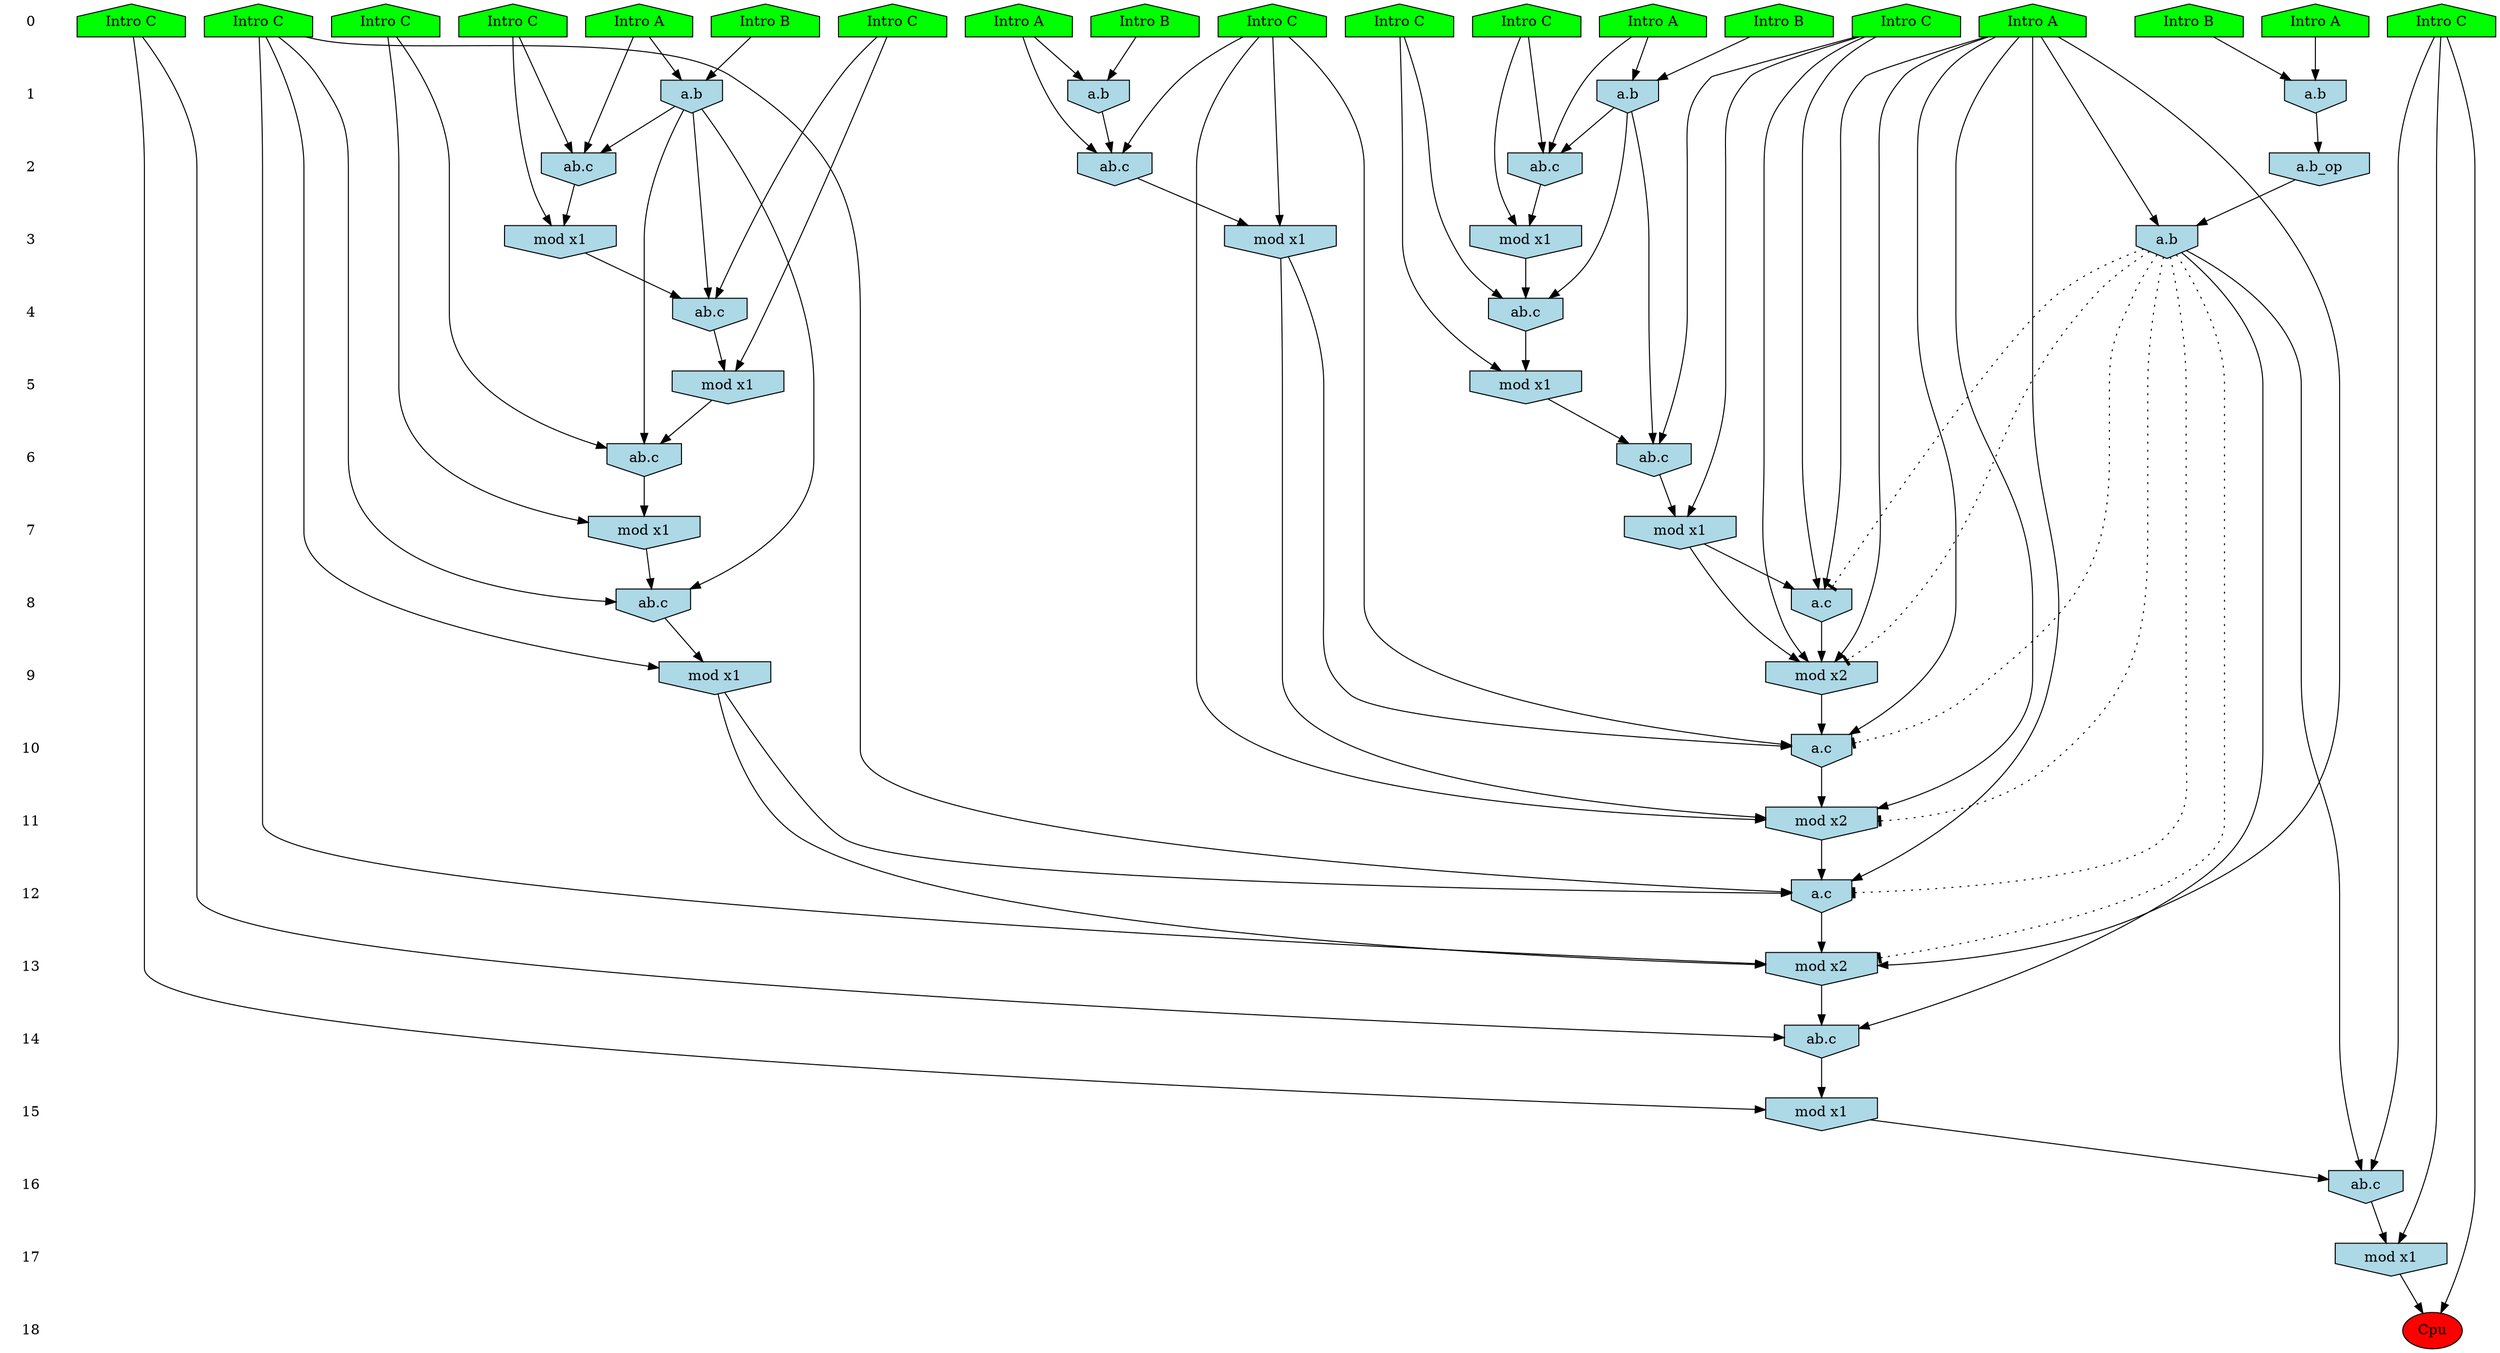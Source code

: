 /* Compression of 1 causal flows obtained in average at 1.325428E+01 t.u */
/* Compressed causal flows were: [2048] */
digraph G{
 ranksep=.5 ; 
{ rank = same ; "0" [shape=plaintext] ; node_1 [label ="Intro A", shape=house, style=filled, fillcolor=green] ;
node_2 [label ="Intro B", shape=house, style=filled, fillcolor=green] ;
node_3 [label ="Intro A", shape=house, style=filled, fillcolor=green] ;
node_4 [label ="Intro A", shape=house, style=filled, fillcolor=green] ;
node_5 [label ="Intro B", shape=house, style=filled, fillcolor=green] ;
node_6 [label ="Intro B", shape=house, style=filled, fillcolor=green] ;
node_7 [label ="Intro B", shape=house, style=filled, fillcolor=green] ;
node_8 [label ="Intro A", shape=house, style=filled, fillcolor=green] ;
node_9 [label ="Intro A", shape=house, style=filled, fillcolor=green] ;
node_10 [label ="Intro C", shape=house, style=filled, fillcolor=green] ;
node_11 [label ="Intro C", shape=house, style=filled, fillcolor=green] ;
node_12 [label ="Intro C", shape=house, style=filled, fillcolor=green] ;
node_13 [label ="Intro C", shape=house, style=filled, fillcolor=green] ;
node_14 [label ="Intro C", shape=house, style=filled, fillcolor=green] ;
node_15 [label ="Intro C", shape=house, style=filled, fillcolor=green] ;
node_16 [label ="Intro C", shape=house, style=filled, fillcolor=green] ;
node_17 [label ="Intro C", shape=house, style=filled, fillcolor=green] ;
node_18 [label ="Intro C", shape=house, style=filled, fillcolor=green] ;
node_19 [label ="Intro C", shape=house, style=filled, fillcolor=green] ;
}
{ rank = same ; "1" [shape=plaintext] ; node_20 [label="a.b", shape=invhouse, style=filled, fillcolor = lightblue] ;
node_21 [label="a.b", shape=invhouse, style=filled, fillcolor = lightblue] ;
node_22 [label="a.b", shape=invhouse, style=filled, fillcolor = lightblue] ;
node_37 [label="a.b", shape=invhouse, style=filled, fillcolor = lightblue] ;
}
{ rank = same ; "2" [shape=plaintext] ; node_23 [label="ab.c", shape=invhouse, style=filled, fillcolor = lightblue] ;
node_25 [label="ab.c", shape=invhouse, style=filled, fillcolor = lightblue] ;
node_27 [label="ab.c", shape=invhouse, style=filled, fillcolor = lightblue] ;
node_46 [label="a.b_op", shape=invhouse, style=filled, fillcolor = lightblue] ;
}
{ rank = same ; "3" [shape=plaintext] ; node_24 [label="mod x1", shape=invhouse, style=filled, fillcolor = lightblue] ;
node_26 [label="mod x1", shape=invhouse, style=filled, fillcolor = lightblue] ;
node_28 [label="mod x1", shape=invhouse, style=filled, fillcolor = lightblue] ;
node_47 [label="a.b", shape=invhouse, style=filled, fillcolor = lightblue] ;
}
{ rank = same ; "4" [shape=plaintext] ; node_29 [label="ab.c", shape=invhouse, style=filled, fillcolor = lightblue] ;
node_30 [label="ab.c", shape=invhouse, style=filled, fillcolor = lightblue] ;
}
{ rank = same ; "5" [shape=plaintext] ; node_31 [label="mod x1", shape=invhouse, style=filled, fillcolor = lightblue] ;
node_34 [label="mod x1", shape=invhouse, style=filled, fillcolor = lightblue] ;
}
{ rank = same ; "6" [shape=plaintext] ; node_32 [label="ab.c", shape=invhouse, style=filled, fillcolor = lightblue] ;
node_36 [label="ab.c", shape=invhouse, style=filled, fillcolor = lightblue] ;
}
{ rank = same ; "7" [shape=plaintext] ; node_33 [label="mod x1", shape=invhouse, style=filled, fillcolor = lightblue] ;
node_39 [label="mod x1", shape=invhouse, style=filled, fillcolor = lightblue] ;
}
{ rank = same ; "8" [shape=plaintext] ; node_35 [label="a.c", shape=invhouse, style=filled, fillcolor = lightblue] ;
node_40 [label="ab.c", shape=invhouse, style=filled, fillcolor = lightblue] ;
}
{ rank = same ; "9" [shape=plaintext] ; node_38 [label="mod x2", shape=invhouse, style=filled, fillcolor = lightblue] ;
node_41 [label="mod x1", shape=invhouse, style=filled, fillcolor = lightblue] ;
}
{ rank = same ; "10" [shape=plaintext] ; node_42 [label="a.c", shape=invhouse, style=filled, fillcolor = lightblue] ;
}
{ rank = same ; "11" [shape=plaintext] ; node_43 [label="mod x2", shape=invhouse, style=filled, fillcolor = lightblue] ;
}
{ rank = same ; "12" [shape=plaintext] ; node_44 [label="a.c", shape=invhouse, style=filled, fillcolor = lightblue] ;
}
{ rank = same ; "13" [shape=plaintext] ; node_45 [label="mod x2", shape=invhouse, style=filled, fillcolor = lightblue] ;
}
{ rank = same ; "14" [shape=plaintext] ; node_48 [label="ab.c", shape=invhouse, style=filled, fillcolor = lightblue] ;
}
{ rank = same ; "15" [shape=plaintext] ; node_49 [label="mod x1", shape=invhouse, style=filled, fillcolor = lightblue] ;
}
{ rank = same ; "16" [shape=plaintext] ; node_50 [label="ab.c", shape=invhouse, style=filled, fillcolor = lightblue] ;
}
{ rank = same ; "17" [shape=plaintext] ; node_51 [label="mod x1", shape=invhouse, style=filled, fillcolor = lightblue] ;
}
{ rank = same ; "18" [shape=plaintext] ; node_52 [label ="Cpu", style=filled, fillcolor=red] ;
}
"0" -> "1" [style="invis"]; 
"1" -> "2" [style="invis"]; 
"2" -> "3" [style="invis"]; 
"3" -> "4" [style="invis"]; 
"4" -> "5" [style="invis"]; 
"5" -> "6" [style="invis"]; 
"6" -> "7" [style="invis"]; 
"7" -> "8" [style="invis"]; 
"8" -> "9" [style="invis"]; 
"9" -> "10" [style="invis"]; 
"10" -> "11" [style="invis"]; 
"11" -> "12" [style="invis"]; 
"12" -> "13" [style="invis"]; 
"13" -> "14" [style="invis"]; 
"14" -> "15" [style="invis"]; 
"15" -> "16" [style="invis"]; 
"16" -> "17" [style="invis"]; 
"17" -> "18" [style="invis"]; 
node_1 -> node_20
node_5 -> node_20
node_3 -> node_21
node_6 -> node_21
node_4 -> node_22
node_7 -> node_22
node_1 -> node_23
node_15 -> node_23
node_20 -> node_23
node_15 -> node_24
node_23 -> node_24
node_3 -> node_25
node_18 -> node_25
node_21 -> node_25
node_18 -> node_26
node_25 -> node_26
node_4 -> node_27
node_17 -> node_27
node_22 -> node_27
node_17 -> node_28
node_27 -> node_28
node_11 -> node_29
node_22 -> node_29
node_28 -> node_29
node_19 -> node_30
node_21 -> node_30
node_26 -> node_30
node_19 -> node_31
node_30 -> node_31
node_14 -> node_32
node_21 -> node_32
node_31 -> node_32
node_14 -> node_33
node_32 -> node_33
node_11 -> node_34
node_29 -> node_34
node_9 -> node_35
node_14 -> node_35
node_33 -> node_35
node_13 -> node_36
node_22 -> node_36
node_34 -> node_36
node_2 -> node_37
node_8 -> node_37
node_9 -> node_38
node_14 -> node_38
node_33 -> node_38
node_35 -> node_38
node_13 -> node_39
node_36 -> node_39
node_16 -> node_40
node_22 -> node_40
node_39 -> node_40
node_16 -> node_41
node_40 -> node_41
node_9 -> node_42
node_15 -> node_42
node_24 -> node_42
node_38 -> node_42
node_9 -> node_43
node_15 -> node_43
node_24 -> node_43
node_42 -> node_43
node_9 -> node_44
node_16 -> node_44
node_41 -> node_44
node_43 -> node_44
node_9 -> node_45
node_16 -> node_45
node_41 -> node_45
node_44 -> node_45
node_37 -> node_46
node_9 -> node_47
node_46 -> node_47
node_10 -> node_48
node_45 -> node_48
node_47 -> node_48
node_10 -> node_49
node_48 -> node_49
node_12 -> node_50
node_47 -> node_50
node_49 -> node_50
node_12 -> node_51
node_50 -> node_51
node_12 -> node_52
node_51 -> node_52
node_47 -> node_45 [style=dotted, arrowhead = tee] 
node_47 -> node_44 [style=dotted, arrowhead = tee] 
node_47 -> node_43 [style=dotted, arrowhead = tee] 
node_47 -> node_42 [style=dotted, arrowhead = tee] 
node_47 -> node_38 [style=dotted, arrowhead = tee] 
node_47 -> node_35 [style=dotted, arrowhead = tee] 
}
/*
 Dot generation time: 0.000223
*/